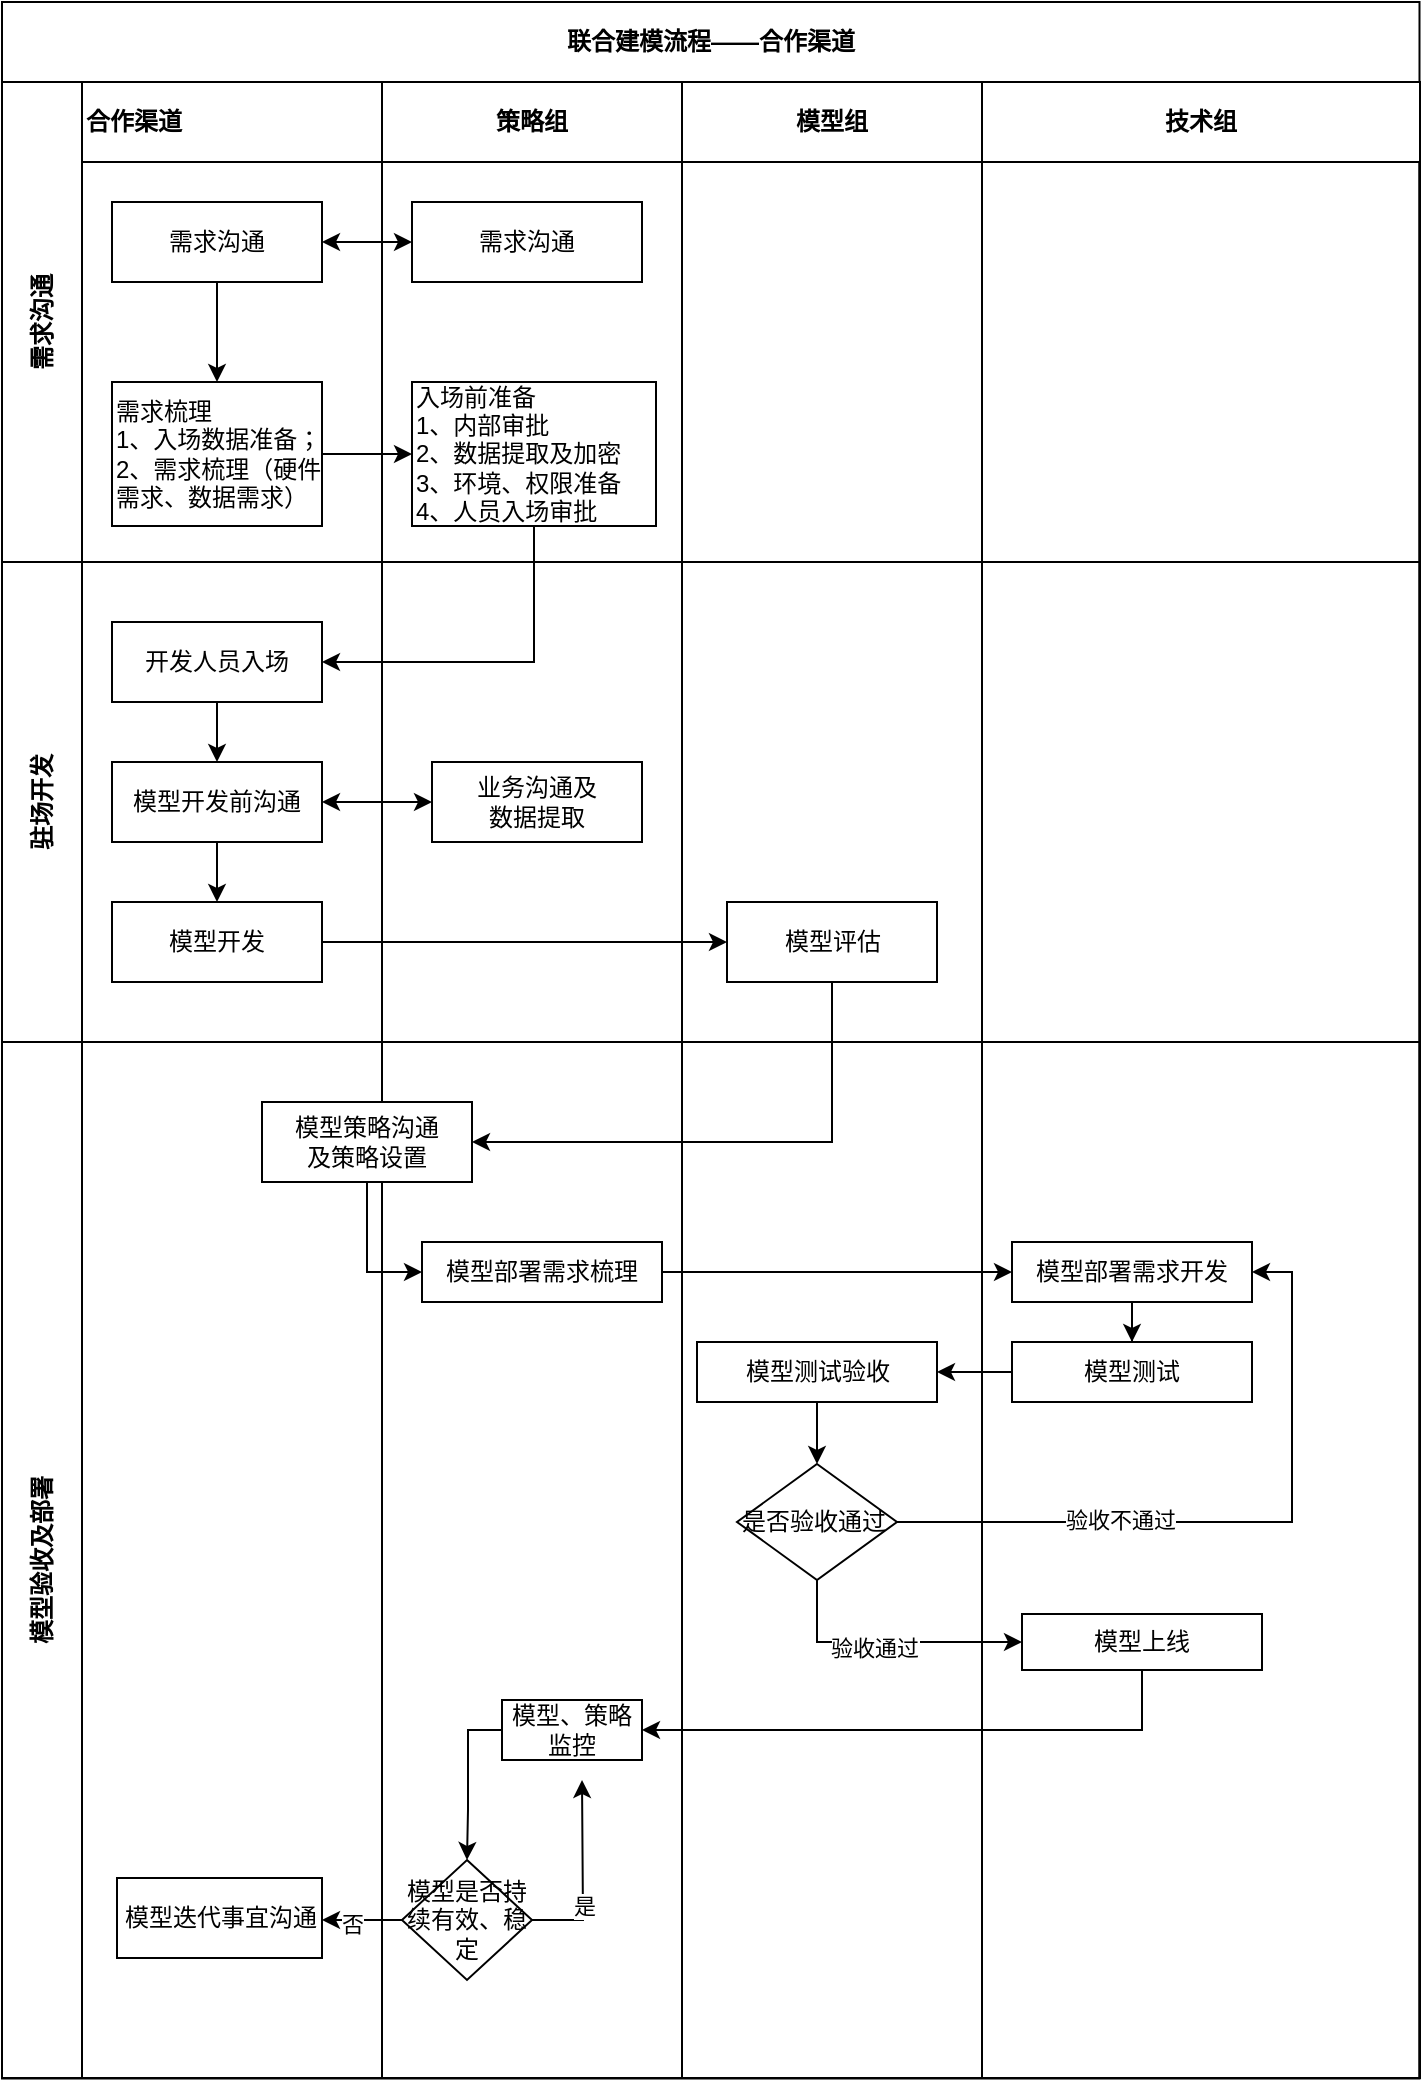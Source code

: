 <mxfile version="14.1.8" type="github" pages="3">
  <diagram id="9hgJzYPC9zcKJ9RrrAMs" name="资产方">
    <mxGraphModel dx="1234" dy="627" grid="0" gridSize="10" guides="1" tooltips="1" connect="1" arrows="1" fold="1" page="1" pageScale="1" pageWidth="827" pageHeight="1169" math="0" shadow="0">
      <root>
        <mxCell id="0" />
        <mxCell id="1" parent="0" />
        <mxCell id="ArWcl9WuuMD1pLtWOAH9-17" value="联合建模流程——合作渠道" style="shape=table;childLayout=tableLayout;rowLines=0;columnLines=0;startSize=40;html=1;whiteSpace=wrap;collapsible=0;recursiveResize=0;expand=0;pointerEvents=0;fontStyle=1;align=center;" parent="1" vertex="1">
          <mxGeometry x="60" y="20" width="708.75" height="1038.25" as="geometry" />
        </mxCell>
        <mxCell id="ArWcl9WuuMD1pLtWOAH9-18" value="需求沟通" style="swimlane;horizontal=0;points=[[0,0.5],[1,0.5]];portConstraint=eastwest;startSize=40;html=1;whiteSpace=wrap;collapsible=0;recursiveResize=0;expand=0;pointerEvents=0;fontStyle=1" parent="ArWcl9WuuMD1pLtWOAH9-17" vertex="1">
          <mxGeometry y="40" width="708.75" height="240" as="geometry" />
        </mxCell>
        <mxCell id="ArWcl9WuuMD1pLtWOAH9-19" value="合作渠道" style="swimlane;connectable=0;startSize=40;html=1;whiteSpace=wrap;collapsible=0;recursiveResize=0;expand=0;pointerEvents=0;align=left;" parent="ArWcl9WuuMD1pLtWOAH9-18" vertex="1">
          <mxGeometry x="40" width="150" height="240" as="geometry" />
        </mxCell>
        <mxCell id="ArWcl9WuuMD1pLtWOAH9-33" value="需求沟通" style="rounded=0;whiteSpace=wrap;html=1;" parent="ArWcl9WuuMD1pLtWOAH9-19" vertex="1">
          <mxGeometry x="15" y="60" width="105" height="40" as="geometry" />
        </mxCell>
        <mxCell id="ArWcl9WuuMD1pLtWOAH9-39" value="需求梳理&lt;br&gt;1、入场数据准备；&lt;br&gt;2、需求梳理（硬件需求、数据需求）" style="rounded=0;whiteSpace=wrap;html=1;align=left;" parent="ArWcl9WuuMD1pLtWOAH9-19" vertex="1">
          <mxGeometry x="15" y="150" width="105" height="72" as="geometry" />
        </mxCell>
        <mxCell id="ArWcl9WuuMD1pLtWOAH9-40" value="" style="edgeStyle=orthogonalEdgeStyle;rounded=0;orthogonalLoop=1;jettySize=auto;html=1;" parent="ArWcl9WuuMD1pLtWOAH9-19" source="ArWcl9WuuMD1pLtWOAH9-33" target="ArWcl9WuuMD1pLtWOAH9-39" edge="1">
          <mxGeometry relative="1" as="geometry" />
        </mxCell>
        <mxCell id="ArWcl9WuuMD1pLtWOAH9-20" value="策略组" style="swimlane;connectable=0;startSize=40;html=1;whiteSpace=wrap;collapsible=0;recursiveResize=0;expand=0;pointerEvents=0;" parent="ArWcl9WuuMD1pLtWOAH9-18" vertex="1">
          <mxGeometry x="190" width="150" height="240" as="geometry" />
        </mxCell>
        <mxCell id="ArWcl9WuuMD1pLtWOAH9-34" value="需求沟通" style="whiteSpace=wrap;html=1;rounded=0;" parent="ArWcl9WuuMD1pLtWOAH9-20" vertex="1">
          <mxGeometry x="15" y="60" width="115" height="40" as="geometry" />
        </mxCell>
        <mxCell id="ArWcl9WuuMD1pLtWOAH9-38" value="" style="endArrow=classic;startArrow=classic;html=1;exitX=1;exitY=0.5;exitDx=0;exitDy=0;" parent="ArWcl9WuuMD1pLtWOAH9-20" source="ArWcl9WuuMD1pLtWOAH9-33" edge="1">
          <mxGeometry width="50" height="50" relative="1" as="geometry">
            <mxPoint x="-35" y="130" as="sourcePoint" />
            <mxPoint x="15" y="80" as="targetPoint" />
          </mxGeometry>
        </mxCell>
        <mxCell id="ArWcl9WuuMD1pLtWOAH9-41" value="&lt;span style=&quot;&quot;&gt;入场前准备&lt;/span&gt;&lt;br style=&quot;&quot;&gt;&lt;span style=&quot;&quot;&gt;1、内部审批&lt;/span&gt;&lt;br style=&quot;&quot;&gt;&lt;span style=&quot;&quot;&gt;2、数据提取及加密&lt;/span&gt;&lt;br style=&quot;&quot;&gt;&lt;span style=&quot;&quot;&gt;3、环境、权限准备&lt;/span&gt;&lt;br style=&quot;&quot;&gt;&lt;span style=&quot;&quot;&gt;4、人员入场审批&lt;/span&gt;" style="whiteSpace=wrap;html=1;rounded=0;align=left;" parent="ArWcl9WuuMD1pLtWOAH9-20" vertex="1">
          <mxGeometry x="15" y="150" width="122" height="72" as="geometry" />
        </mxCell>
        <mxCell id="ArWcl9WuuMD1pLtWOAH9-21" value="模型组" style="swimlane;connectable=0;startSize=40;html=1;whiteSpace=wrap;collapsible=0;recursiveResize=0;expand=0;pointerEvents=0;" parent="ArWcl9WuuMD1pLtWOAH9-18" vertex="1">
          <mxGeometry x="340" width="150" height="240" as="geometry" />
        </mxCell>
        <mxCell id="ArWcl9WuuMD1pLtWOAH9-30" value="技术组" style="swimlane;connectable=0;startSize=40;html=1;whiteSpace=wrap;collapsible=0;recursiveResize=0;expand=0;pointerEvents=0;" parent="ArWcl9WuuMD1pLtWOAH9-18" vertex="1">
          <mxGeometry x="490" width="219" height="240" as="geometry" />
        </mxCell>
        <mxCell id="8gD1_Wheg0cguftqdnpY-1" style="edgeStyle=orthogonalEdgeStyle;rounded=0;orthogonalLoop=1;jettySize=auto;html=1;exitX=1;exitY=0.5;exitDx=0;exitDy=0;entryX=0;entryY=0.5;entryDx=0;entryDy=0;" edge="1" parent="ArWcl9WuuMD1pLtWOAH9-18" source="ArWcl9WuuMD1pLtWOAH9-39" target="ArWcl9WuuMD1pLtWOAH9-41">
          <mxGeometry relative="1" as="geometry" />
        </mxCell>
        <mxCell id="ArWcl9WuuMD1pLtWOAH9-22" value="驻场开发" style="swimlane;horizontal=0;points=[[0,0.5],[1,0.5]];portConstraint=eastwest;startSize=40;html=1;whiteSpace=wrap;collapsible=0;recursiveResize=0;expand=0;pointerEvents=0;" parent="ArWcl9WuuMD1pLtWOAH9-17" vertex="1">
          <mxGeometry y="280" width="708.75" height="240" as="geometry" />
        </mxCell>
        <mxCell id="ArWcl9WuuMD1pLtWOAH9-23" value="" style="swimlane;connectable=0;startSize=0;html=1;whiteSpace=wrap;collapsible=0;recursiveResize=0;expand=0;pointerEvents=0;" parent="ArWcl9WuuMD1pLtWOAH9-22" vertex="1">
          <mxGeometry x="40" width="150" height="240" as="geometry" />
        </mxCell>
        <mxCell id="ArWcl9WuuMD1pLtWOAH9-44" value="开发人员入场" style="rounded=0;whiteSpace=wrap;html=1;" parent="ArWcl9WuuMD1pLtWOAH9-23" vertex="1">
          <mxGeometry x="15" y="30" width="105" height="40" as="geometry" />
        </mxCell>
        <mxCell id="ArWcl9WuuMD1pLtWOAH9-46" value="模型开发前沟通" style="rounded=0;whiteSpace=wrap;html=1;" parent="ArWcl9WuuMD1pLtWOAH9-23" vertex="1">
          <mxGeometry x="15" y="100" width="105" height="40" as="geometry" />
        </mxCell>
        <mxCell id="ArWcl9WuuMD1pLtWOAH9-47" value="" style="edgeStyle=orthogonalEdgeStyle;rounded=0;orthogonalLoop=1;jettySize=auto;html=1;" parent="ArWcl9WuuMD1pLtWOAH9-23" source="ArWcl9WuuMD1pLtWOAH9-44" target="ArWcl9WuuMD1pLtWOAH9-46" edge="1">
          <mxGeometry relative="1" as="geometry" />
        </mxCell>
        <mxCell id="ArWcl9WuuMD1pLtWOAH9-51" value="模型开发" style="rounded=0;whiteSpace=wrap;html=1;" parent="ArWcl9WuuMD1pLtWOAH9-23" vertex="1">
          <mxGeometry x="15" y="170" width="105" height="40" as="geometry" />
        </mxCell>
        <mxCell id="ArWcl9WuuMD1pLtWOAH9-52" value="" style="edgeStyle=orthogonalEdgeStyle;rounded=0;orthogonalLoop=1;jettySize=auto;html=1;" parent="ArWcl9WuuMD1pLtWOAH9-23" source="ArWcl9WuuMD1pLtWOAH9-46" target="ArWcl9WuuMD1pLtWOAH9-51" edge="1">
          <mxGeometry relative="1" as="geometry" />
        </mxCell>
        <mxCell id="vp-XhyvQF6kYAxbwb8Vp-2" value="" style="endArrow=classic;startArrow=classic;html=1;entryX=0;entryY=0.5;entryDx=0;entryDy=0;" edge="1" parent="ArWcl9WuuMD1pLtWOAH9-23" target="ArWcl9WuuMD1pLtWOAH9-48">
          <mxGeometry width="50" height="50" relative="1" as="geometry">
            <mxPoint x="120" y="120" as="sourcePoint" />
            <mxPoint x="170" y="74" as="targetPoint" />
          </mxGeometry>
        </mxCell>
        <mxCell id="ArWcl9WuuMD1pLtWOAH9-24" value="" style="swimlane;connectable=0;startSize=0;html=1;whiteSpace=wrap;collapsible=0;recursiveResize=0;expand=0;pointerEvents=0;" parent="ArWcl9WuuMD1pLtWOAH9-22" vertex="1">
          <mxGeometry x="190" width="150" height="240" as="geometry" />
        </mxCell>
        <mxCell id="ArWcl9WuuMD1pLtWOAH9-48" value="业务沟通及&lt;br&gt;数据提取" style="rounded=0;whiteSpace=wrap;html=1;" parent="ArWcl9WuuMD1pLtWOAH9-24" vertex="1">
          <mxGeometry x="25" y="100" width="105" height="40" as="geometry" />
        </mxCell>
        <mxCell id="ArWcl9WuuMD1pLtWOAH9-25" value="" style="swimlane;connectable=0;startSize=0;html=1;whiteSpace=wrap;collapsible=0;recursiveResize=0;expand=0;pointerEvents=0;" parent="ArWcl9WuuMD1pLtWOAH9-22" vertex="1">
          <mxGeometry x="340" width="150" height="240" as="geometry" />
        </mxCell>
        <mxCell id="ArWcl9WuuMD1pLtWOAH9-53" value="模型评估" style="rounded=0;whiteSpace=wrap;html=1;" parent="ArWcl9WuuMD1pLtWOAH9-25" vertex="1">
          <mxGeometry x="22.5" y="170" width="105" height="40" as="geometry" />
        </mxCell>
        <mxCell id="ArWcl9WuuMD1pLtWOAH9-31" style="swimlane;connectable=0;startSize=0;html=1;whiteSpace=wrap;collapsible=0;recursiveResize=0;expand=0;pointerEvents=0;" parent="ArWcl9WuuMD1pLtWOAH9-22" vertex="1">
          <mxGeometry x="490" width="219" height="240" as="geometry" />
        </mxCell>
        <mxCell id="ArWcl9WuuMD1pLtWOAH9-54" value="" style="edgeStyle=orthogonalEdgeStyle;rounded=0;orthogonalLoop=1;jettySize=auto;html=1;" parent="ArWcl9WuuMD1pLtWOAH9-22" source="ArWcl9WuuMD1pLtWOAH9-51" target="ArWcl9WuuMD1pLtWOAH9-53" edge="1">
          <mxGeometry relative="1" as="geometry" />
        </mxCell>
        <mxCell id="ArWcl9WuuMD1pLtWOAH9-26" value="模型验收及部署" style="swimlane;horizontal=0;points=[[0,0.5],[1,0.5]];portConstraint=eastwest;startSize=40;html=1;whiteSpace=wrap;collapsible=0;recursiveResize=0;expand=0;pointerEvents=0;" parent="ArWcl9WuuMD1pLtWOAH9-17" vertex="1">
          <mxGeometry y="520" width="708.75" height="518" as="geometry" />
        </mxCell>
        <mxCell id="ArWcl9WuuMD1pLtWOAH9-27" value="" style="swimlane;connectable=0;startSize=0;html=1;whiteSpace=wrap;collapsible=0;recursiveResize=0;expand=0;pointerEvents=0;" parent="ArWcl9WuuMD1pLtWOAH9-26" vertex="1">
          <mxGeometry x="40" width="150" height="518" as="geometry" />
        </mxCell>
        <mxCell id="ArWcl9WuuMD1pLtWOAH9-75" value="模型迭代事宜沟通" style="whiteSpace=wrap;html=1;" parent="ArWcl9WuuMD1pLtWOAH9-27" vertex="1">
          <mxGeometry x="17.5" y="418" width="102.5" height="40" as="geometry" />
        </mxCell>
        <mxCell id="ArWcl9WuuMD1pLtWOAH9-28" value="" style="swimlane;connectable=0;startSize=0;html=1;whiteSpace=wrap;collapsible=0;recursiveResize=0;expand=0;pointerEvents=0;" parent="ArWcl9WuuMD1pLtWOAH9-26" vertex="1">
          <mxGeometry x="190" width="150" height="518" as="geometry" />
        </mxCell>
        <mxCell id="ArWcl9WuuMD1pLtWOAH9-60" style="edgeStyle=orthogonalEdgeStyle;rounded=0;orthogonalLoop=1;jettySize=auto;html=1;entryX=0;entryY=0.5;entryDx=0;entryDy=0;" parent="ArWcl9WuuMD1pLtWOAH9-28" source="ArWcl9WuuMD1pLtWOAH9-55" target="ArWcl9WuuMD1pLtWOAH9-58" edge="1">
          <mxGeometry relative="1" as="geometry" />
        </mxCell>
        <mxCell id="ArWcl9WuuMD1pLtWOAH9-55" value="模型策略沟通&lt;br&gt;及策略设置" style="rounded=0;whiteSpace=wrap;html=1;" parent="ArWcl9WuuMD1pLtWOAH9-28" vertex="1">
          <mxGeometry x="-60" y="30" width="105" height="40" as="geometry" />
        </mxCell>
        <mxCell id="ArWcl9WuuMD1pLtWOAH9-58" value="模型部署需求梳理" style="whiteSpace=wrap;html=1;rounded=0;" parent="ArWcl9WuuMD1pLtWOAH9-28" vertex="1">
          <mxGeometry x="20" y="100" width="120" height="30" as="geometry" />
        </mxCell>
        <mxCell id="ArWcl9WuuMD1pLtWOAH9-73" style="edgeStyle=orthogonalEdgeStyle;rounded=0;orthogonalLoop=1;jettySize=auto;html=1;entryX=0.5;entryY=0;entryDx=0;entryDy=0;exitX=0;exitY=0.5;exitDx=0;exitDy=0;" parent="ArWcl9WuuMD1pLtWOAH9-28" source="ArWcl9WuuMD1pLtWOAH9-69" target="ArWcl9WuuMD1pLtWOAH9-72" edge="1">
          <mxGeometry relative="1" as="geometry">
            <Array as="points">
              <mxPoint x="43" y="344" />
              <mxPoint x="43" y="384" />
            </Array>
          </mxGeometry>
        </mxCell>
        <mxCell id="ArWcl9WuuMD1pLtWOAH9-69" value="模型、策略监控" style="whiteSpace=wrap;html=1;rounded=0;" parent="ArWcl9WuuMD1pLtWOAH9-28" vertex="1">
          <mxGeometry x="60" y="329" width="70" height="30" as="geometry" />
        </mxCell>
        <mxCell id="ArWcl9WuuMD1pLtWOAH9-72" value="模型是否持续有效、稳定" style="rhombus;whiteSpace=wrap;html=1;" parent="ArWcl9WuuMD1pLtWOAH9-28" vertex="1">
          <mxGeometry x="10" y="409" width="65" height="60" as="geometry" />
        </mxCell>
        <mxCell id="ArWcl9WuuMD1pLtWOAH9-29" value="" style="swimlane;connectable=0;startSize=0;html=1;whiteSpace=wrap;collapsible=0;recursiveResize=0;expand=0;pointerEvents=0;" parent="ArWcl9WuuMD1pLtWOAH9-26" vertex="1">
          <mxGeometry x="340" width="150" height="518" as="geometry" />
        </mxCell>
        <mxCell id="iTxdWwxeY5So2gBj8Yz0-2" style="edgeStyle=orthogonalEdgeStyle;rounded=0;orthogonalLoop=1;jettySize=auto;html=1;exitX=0.5;exitY=1;exitDx=0;exitDy=0;" edge="1" parent="ArWcl9WuuMD1pLtWOAH9-29" source="ArWcl9WuuMD1pLtWOAH9-65" target="VrXUd9B--ijc8_T5kiMZ-1">
          <mxGeometry relative="1" as="geometry" />
        </mxCell>
        <mxCell id="ArWcl9WuuMD1pLtWOAH9-65" value="模型测试验收" style="whiteSpace=wrap;html=1;rounded=0;" parent="ArWcl9WuuMD1pLtWOAH9-29" vertex="1">
          <mxGeometry x="7.5" y="150" width="120" height="30" as="geometry" />
        </mxCell>
        <mxCell id="VrXUd9B--ijc8_T5kiMZ-1" value="是否验收通过" style="rhombus;whiteSpace=wrap;html=1;align=left;" vertex="1" parent="ArWcl9WuuMD1pLtWOAH9-29">
          <mxGeometry x="27.5" y="211" width="80" height="58" as="geometry" />
        </mxCell>
        <mxCell id="ArWcl9WuuMD1pLtWOAH9-32" style="swimlane;connectable=0;startSize=0;html=1;whiteSpace=wrap;collapsible=0;recursiveResize=0;expand=0;pointerEvents=0;" parent="ArWcl9WuuMD1pLtWOAH9-26" vertex="1">
          <mxGeometry x="490" width="219" height="518" as="geometry" />
        </mxCell>
        <mxCell id="ArWcl9WuuMD1pLtWOAH9-61" value="模型部署需求开发" style="whiteSpace=wrap;html=1;rounded=0;" parent="ArWcl9WuuMD1pLtWOAH9-32" vertex="1">
          <mxGeometry x="15" y="100" width="120" height="30" as="geometry" />
        </mxCell>
        <mxCell id="ArWcl9WuuMD1pLtWOAH9-63" value="模型测试" style="whiteSpace=wrap;html=1;rounded=0;" parent="ArWcl9WuuMD1pLtWOAH9-32" vertex="1">
          <mxGeometry x="15" y="150" width="120" height="30" as="geometry" />
        </mxCell>
        <mxCell id="ArWcl9WuuMD1pLtWOAH9-64" value="" style="edgeStyle=orthogonalEdgeStyle;rounded=0;orthogonalLoop=1;jettySize=auto;html=1;" parent="ArWcl9WuuMD1pLtWOAH9-32" source="ArWcl9WuuMD1pLtWOAH9-61" target="ArWcl9WuuMD1pLtWOAH9-63" edge="1">
          <mxGeometry relative="1" as="geometry" />
        </mxCell>
        <mxCell id="ArWcl9WuuMD1pLtWOAH9-67" value="模型上线" style="whiteSpace=wrap;html=1;rounded=0;" parent="ArWcl9WuuMD1pLtWOAH9-32" vertex="1">
          <mxGeometry x="20" y="286" width="120" height="28" as="geometry" />
        </mxCell>
        <mxCell id="ArWcl9WuuMD1pLtWOAH9-62" value="" style="edgeStyle=orthogonalEdgeStyle;rounded=0;orthogonalLoop=1;jettySize=auto;html=1;" parent="ArWcl9WuuMD1pLtWOAH9-26" source="ArWcl9WuuMD1pLtWOAH9-58" target="ArWcl9WuuMD1pLtWOAH9-61" edge="1">
          <mxGeometry relative="1" as="geometry" />
        </mxCell>
        <mxCell id="ArWcl9WuuMD1pLtWOAH9-66" value="" style="edgeStyle=orthogonalEdgeStyle;rounded=0;orthogonalLoop=1;jettySize=auto;html=1;" parent="ArWcl9WuuMD1pLtWOAH9-26" source="ArWcl9WuuMD1pLtWOAH9-63" target="ArWcl9WuuMD1pLtWOAH9-65" edge="1">
          <mxGeometry relative="1" as="geometry" />
        </mxCell>
        <mxCell id="ArWcl9WuuMD1pLtWOAH9-76" value="" style="edgeStyle=orthogonalEdgeStyle;rounded=0;orthogonalLoop=1;jettySize=auto;html=1;" parent="ArWcl9WuuMD1pLtWOAH9-26" source="ArWcl9WuuMD1pLtWOAH9-72" edge="1">
          <mxGeometry relative="1" as="geometry">
            <mxPoint x="160" y="439" as="targetPoint" />
          </mxGeometry>
        </mxCell>
        <mxCell id="ArWcl9WuuMD1pLtWOAH9-77" value="否" style="edgeLabel;html=1;align=center;verticalAlign=middle;resizable=0;points=[];" parent="ArWcl9WuuMD1pLtWOAH9-76" vertex="1" connectable="0">
          <mxGeometry x="0.25" y="1" relative="1" as="geometry">
            <mxPoint as="offset" />
          </mxGeometry>
        </mxCell>
        <mxCell id="iTxdWwxeY5So2gBj8Yz0-4" style="edgeStyle=orthogonalEdgeStyle;rounded=0;orthogonalLoop=1;jettySize=auto;html=1;entryX=0;entryY=0.5;entryDx=0;entryDy=0;exitX=0.5;exitY=1;exitDx=0;exitDy=0;" edge="1" parent="ArWcl9WuuMD1pLtWOAH9-26" source="VrXUd9B--ijc8_T5kiMZ-1" target="ArWcl9WuuMD1pLtWOAH9-67">
          <mxGeometry relative="1" as="geometry" />
        </mxCell>
        <mxCell id="iTxdWwxeY5So2gBj8Yz0-7" value="验收通过" style="edgeLabel;html=1;align=center;verticalAlign=middle;resizable=0;points=[];" vertex="1" connectable="0" parent="iTxdWwxeY5So2gBj8Yz0-4">
          <mxGeometry x="-0.106" y="-3" relative="1" as="geometry">
            <mxPoint as="offset" />
          </mxGeometry>
        </mxCell>
        <mxCell id="iTxdWwxeY5So2gBj8Yz0-5" style="edgeStyle=orthogonalEdgeStyle;rounded=0;orthogonalLoop=1;jettySize=auto;html=1;exitX=1;exitY=0.5;exitDx=0;exitDy=0;entryX=1;entryY=0.5;entryDx=0;entryDy=0;" edge="1" parent="ArWcl9WuuMD1pLtWOAH9-26" source="VrXUd9B--ijc8_T5kiMZ-1" target="ArWcl9WuuMD1pLtWOAH9-61">
          <mxGeometry relative="1" as="geometry" />
        </mxCell>
        <mxCell id="iTxdWwxeY5So2gBj8Yz0-6" value="验收不通过" style="edgeLabel;html=1;align=center;verticalAlign=middle;resizable=0;points=[];" vertex="1" connectable="0" parent="iTxdWwxeY5So2gBj8Yz0-5">
          <mxGeometry x="-0.349" y="1" relative="1" as="geometry">
            <mxPoint as="offset" />
          </mxGeometry>
        </mxCell>
        <mxCell id="x49Wy7c9G-RYfZ9rzkiz-2" style="edgeStyle=orthogonalEdgeStyle;rounded=0;orthogonalLoop=1;jettySize=auto;html=1;entryX=1;entryY=0.5;entryDx=0;entryDy=0;exitX=0.5;exitY=1;exitDx=0;exitDy=0;" edge="1" parent="ArWcl9WuuMD1pLtWOAH9-26" source="ArWcl9WuuMD1pLtWOAH9-67" target="ArWcl9WuuMD1pLtWOAH9-69">
          <mxGeometry relative="1" as="geometry" />
        </mxCell>
        <mxCell id="dLwiTaNwSzfjlPnE9AMy-1" style="edgeStyle=orthogonalEdgeStyle;rounded=0;orthogonalLoop=1;jettySize=auto;html=1;exitX=0.5;exitY=1;exitDx=0;exitDy=0;entryX=1;entryY=0.5;entryDx=0;entryDy=0;" edge="1" parent="ArWcl9WuuMD1pLtWOAH9-17" source="ArWcl9WuuMD1pLtWOAH9-53" target="ArWcl9WuuMD1pLtWOAH9-55">
          <mxGeometry relative="1" as="geometry" />
        </mxCell>
        <mxCell id="vp-XhyvQF6kYAxbwb8Vp-1" style="edgeStyle=orthogonalEdgeStyle;rounded=0;orthogonalLoop=1;jettySize=auto;html=1;exitX=0.5;exitY=1;exitDx=0;exitDy=0;entryX=1;entryY=0.5;entryDx=0;entryDy=0;" edge="1" parent="ArWcl9WuuMD1pLtWOAH9-17" source="ArWcl9WuuMD1pLtWOAH9-41" target="ArWcl9WuuMD1pLtWOAH9-44">
          <mxGeometry relative="1" as="geometry" />
        </mxCell>
        <mxCell id="ArWcl9WuuMD1pLtWOAH9-74" style="edgeStyle=orthogonalEdgeStyle;rounded=0;orthogonalLoop=1;jettySize=auto;html=1;" parent="1" source="ArWcl9WuuMD1pLtWOAH9-72" edge="1">
          <mxGeometry relative="1" as="geometry">
            <mxPoint x="350" y="909" as="targetPoint" />
          </mxGeometry>
        </mxCell>
        <mxCell id="ArWcl9WuuMD1pLtWOAH9-78" value="是" style="edgeLabel;html=1;align=center;verticalAlign=middle;resizable=0;points=[];" parent="ArWcl9WuuMD1pLtWOAH9-74" vertex="1" connectable="0">
          <mxGeometry x="-0.312" relative="1" as="geometry">
            <mxPoint as="offset" />
          </mxGeometry>
        </mxCell>
      </root>
    </mxGraphModel>
  </diagram>
  <diagram name="三方" id="86PxQM58uB2Q3ptGZd8X">
    <mxGraphModel dx="2057" dy="1045" grid="0" gridSize="10" guides="1" tooltips="1" connect="1" arrows="1" fold="1" page="1" pageScale="1" pageWidth="827" pageHeight="1169" math="0" shadow="0">
      <root>
        <mxCell id="wBUEtHGvzGpiYf_AuA1c-0" />
        <mxCell id="wBUEtHGvzGpiYf_AuA1c-1" parent="wBUEtHGvzGpiYf_AuA1c-0" />
        <mxCell id="wBUEtHGvzGpiYf_AuA1c-2" value="联合建模流程——三方数据" style="shape=table;childLayout=tableLayout;rowLines=0;columnLines=0;startSize=40;html=1;whiteSpace=wrap;collapsible=0;recursiveResize=0;expand=0;pointerEvents=0;fontStyle=1;align=center;" vertex="1" parent="wBUEtHGvzGpiYf_AuA1c-1">
          <mxGeometry x="34" y="17" width="759.583" height="1080.429" as="geometry" />
        </mxCell>
        <mxCell id="wBUEtHGvzGpiYf_AuA1c-3" value="需求沟通" style="swimlane;horizontal=0;points=[[0,0.5],[1,0.5]];portConstraint=eastwest;startSize=40;html=1;whiteSpace=wrap;collapsible=0;recursiveResize=0;expand=0;pointerEvents=0;fontStyle=1" vertex="1" parent="wBUEtHGvzGpiYf_AuA1c-2">
          <mxGeometry y="40" width="759.583" height="234" as="geometry" />
        </mxCell>
        <mxCell id="wBUEtHGvzGpiYf_AuA1c-4" value="三方数据" style="swimlane;connectable=0;startSize=40;html=1;whiteSpace=wrap;collapsible=0;recursiveResize=0;expand=0;pointerEvents=0;" vertex="1" parent="wBUEtHGvzGpiYf_AuA1c-3">
          <mxGeometry x="40" width="196" height="234" as="geometry" />
        </mxCell>
        <mxCell id="wBUEtHGvzGpiYf_AuA1c-5" value="需求沟通" style="rounded=0;whiteSpace=wrap;html=1;" vertex="1" parent="wBUEtHGvzGpiYf_AuA1c-4">
          <mxGeometry x="15" y="60" width="129" height="40" as="geometry" />
        </mxCell>
        <mxCell id="wBUEtHGvzGpiYf_AuA1c-6" value="需求梳理&lt;br&gt;1、数据需求（数据量、数据字段、数据区间）&lt;br&gt;2、硬件要求（环境、系统配置）" style="rounded=0;whiteSpace=wrap;html=1;align=left;" vertex="1" parent="wBUEtHGvzGpiYf_AuA1c-4">
          <mxGeometry x="7.5" y="136" width="143.5" height="78" as="geometry" />
        </mxCell>
        <mxCell id="wBUEtHGvzGpiYf_AuA1c-7" value="" style="edgeStyle=orthogonalEdgeStyle;rounded=0;orthogonalLoop=1;jettySize=auto;html=1;" edge="1" parent="wBUEtHGvzGpiYf_AuA1c-4" source="wBUEtHGvzGpiYf_AuA1c-5" target="wBUEtHGvzGpiYf_AuA1c-6">
          <mxGeometry relative="1" as="geometry" />
        </mxCell>
        <mxCell id="wBUEtHGvzGpiYf_AuA1c-8" value="策略组" style="swimlane;connectable=0;startSize=40;html=1;whiteSpace=wrap;collapsible=0;recursiveResize=0;expand=0;pointerEvents=0;" vertex="1" parent="wBUEtHGvzGpiYf_AuA1c-3">
          <mxGeometry x="236" width="160" height="234" as="geometry" />
        </mxCell>
        <mxCell id="wBUEtHGvzGpiYf_AuA1c-9" value="需求沟通" style="whiteSpace=wrap;html=1;rounded=0;" vertex="1" parent="wBUEtHGvzGpiYf_AuA1c-8">
          <mxGeometry x="15" y="60" width="115" height="40" as="geometry" />
        </mxCell>
        <mxCell id="wBUEtHGvzGpiYf_AuA1c-10" value="" style="endArrow=classic;startArrow=classic;html=1;exitX=1;exitY=0.5;exitDx=0;exitDy=0;" edge="1" parent="wBUEtHGvzGpiYf_AuA1c-8" source="wBUEtHGvzGpiYf_AuA1c-5">
          <mxGeometry width="50" height="50" relative="1" as="geometry">
            <mxPoint x="-35" y="130" as="sourcePoint" />
            <mxPoint x="15" y="80" as="targetPoint" />
          </mxGeometry>
        </mxCell>
        <mxCell id="wBUEtHGvzGpiYf_AuA1c-11" value="入场前准备&lt;br&gt;1、内部审批&lt;br&gt;2、数据提取及加密&lt;br&gt;3、环境、权限准备&lt;br&gt;4、人员入场审批" style="whiteSpace=wrap;html=1;rounded=0;align=left;" vertex="1" parent="wBUEtHGvzGpiYf_AuA1c-8">
          <mxGeometry x="15" y="140" width="115" height="70" as="geometry" />
        </mxCell>
        <mxCell id="wBUEtHGvzGpiYf_AuA1c-13" value="模型组" style="swimlane;connectable=0;startSize=40;html=1;whiteSpace=wrap;collapsible=0;recursiveResize=0;expand=0;pointerEvents=0;" vertex="1" parent="wBUEtHGvzGpiYf_AuA1c-3">
          <mxGeometry x="396" width="177" height="234" as="geometry" />
        </mxCell>
        <mxCell id="wBUEtHGvzGpiYf_AuA1c-14" value="技术组" style="swimlane;connectable=0;startSize=40;html=1;whiteSpace=wrap;collapsible=0;recursiveResize=0;expand=0;pointerEvents=0;" vertex="1" parent="wBUEtHGvzGpiYf_AuA1c-3">
          <mxGeometry x="573" width="187" height="234" as="geometry" />
        </mxCell>
        <mxCell id="GBaSO3VjDCnRQ0Q_XL8A-0" style="edgeStyle=orthogonalEdgeStyle;rounded=0;orthogonalLoop=1;jettySize=auto;html=1;exitX=1;exitY=0.5;exitDx=0;exitDy=0;entryX=0;entryY=0.5;entryDx=0;entryDy=0;" edge="1" parent="wBUEtHGvzGpiYf_AuA1c-3" source="wBUEtHGvzGpiYf_AuA1c-6" target="wBUEtHGvzGpiYf_AuA1c-11">
          <mxGeometry relative="1" as="geometry" />
        </mxCell>
        <mxCell id="wBUEtHGvzGpiYf_AuA1c-15" value="驻场开发" style="swimlane;horizontal=0;points=[[0,0.5],[1,0.5]];portConstraint=eastwest;startSize=40;html=1;whiteSpace=wrap;collapsible=0;recursiveResize=0;expand=0;pointerEvents=0;" vertex="1" parent="wBUEtHGvzGpiYf_AuA1c-2">
          <mxGeometry y="274" width="759.583" height="210" as="geometry" />
        </mxCell>
        <mxCell id="wBUEtHGvzGpiYf_AuA1c-16" value="" style="swimlane;connectable=0;startSize=0;html=1;whiteSpace=wrap;collapsible=0;recursiveResize=0;expand=0;pointerEvents=0;" vertex="1" parent="wBUEtHGvzGpiYf_AuA1c-15">
          <mxGeometry x="40" width="196" height="210" as="geometry" />
        </mxCell>
        <mxCell id="wBUEtHGvzGpiYf_AuA1c-17" value="开发人员入场" style="rounded=0;whiteSpace=wrap;html=1;" vertex="1" parent="wBUEtHGvzGpiYf_AuA1c-16">
          <mxGeometry x="15" y="17" width="105" height="40" as="geometry" />
        </mxCell>
        <mxCell id="wBUEtHGvzGpiYf_AuA1c-18" value="模型开发前沟通" style="rounded=0;whiteSpace=wrap;html=1;" vertex="1" parent="wBUEtHGvzGpiYf_AuA1c-16">
          <mxGeometry x="15" y="87" width="105" height="40" as="geometry" />
        </mxCell>
        <mxCell id="wBUEtHGvzGpiYf_AuA1c-19" value="" style="edgeStyle=orthogonalEdgeStyle;rounded=0;orthogonalLoop=1;jettySize=auto;html=1;" edge="1" parent="wBUEtHGvzGpiYf_AuA1c-16" source="wBUEtHGvzGpiYf_AuA1c-17" target="wBUEtHGvzGpiYf_AuA1c-18">
          <mxGeometry relative="1" as="geometry" />
        </mxCell>
        <mxCell id="wBUEtHGvzGpiYf_AuA1c-20" value="模型开发&lt;br&gt;提交验收" style="rounded=0;whiteSpace=wrap;html=1;" vertex="1" parent="wBUEtHGvzGpiYf_AuA1c-16">
          <mxGeometry x="15" y="152" width="105" height="40" as="geometry" />
        </mxCell>
        <mxCell id="wBUEtHGvzGpiYf_AuA1c-21" value="" style="edgeStyle=orthogonalEdgeStyle;rounded=0;orthogonalLoop=1;jettySize=auto;html=1;" edge="1" parent="wBUEtHGvzGpiYf_AuA1c-16" source="wBUEtHGvzGpiYf_AuA1c-18" target="wBUEtHGvzGpiYf_AuA1c-20">
          <mxGeometry relative="1" as="geometry" />
        </mxCell>
        <mxCell id="wBUEtHGvzGpiYf_AuA1c-59" value="" style="endArrow=classic;startArrow=classic;html=1;entryX=0;entryY=0.5;entryDx=0;entryDy=0;" edge="1" parent="wBUEtHGvzGpiYf_AuA1c-16" target="wBUEtHGvzGpiYf_AuA1c-23">
          <mxGeometry width="50" height="50" relative="1" as="geometry">
            <mxPoint x="120" y="107" as="sourcePoint" />
            <mxPoint x="170" y="57" as="targetPoint" />
          </mxGeometry>
        </mxCell>
        <mxCell id="wBUEtHGvzGpiYf_AuA1c-22" value="" style="swimlane;connectable=0;startSize=0;html=1;whiteSpace=wrap;collapsible=0;recursiveResize=0;expand=0;pointerEvents=0;" vertex="1" parent="wBUEtHGvzGpiYf_AuA1c-15">
          <mxGeometry x="236" width="160" height="210" as="geometry" />
        </mxCell>
        <mxCell id="wBUEtHGvzGpiYf_AuA1c-23" value="业务数据沟通" style="rounded=0;whiteSpace=wrap;html=1;" vertex="1" parent="wBUEtHGvzGpiYf_AuA1c-22">
          <mxGeometry x="25" y="87" width="105" height="40" as="geometry" />
        </mxCell>
        <mxCell id="wBUEtHGvzGpiYf_AuA1c-24" value="" style="swimlane;connectable=0;startSize=0;html=1;whiteSpace=wrap;collapsible=0;recursiveResize=0;expand=0;pointerEvents=0;" vertex="1" parent="wBUEtHGvzGpiYf_AuA1c-15">
          <mxGeometry x="396" width="177" height="210" as="geometry" />
        </mxCell>
        <mxCell id="wBUEtHGvzGpiYf_AuA1c-26" style="swimlane;connectable=0;startSize=0;html=1;whiteSpace=wrap;collapsible=0;recursiveResize=0;expand=0;pointerEvents=0;" vertex="1" parent="wBUEtHGvzGpiYf_AuA1c-15">
          <mxGeometry x="573" width="187" height="210" as="geometry" />
        </mxCell>
        <mxCell id="wBUEtHGvzGpiYf_AuA1c-29" value="模型验收及部署" style="swimlane;horizontal=0;points=[[0,0.5],[1,0.5]];portConstraint=eastwest;startSize=40;html=1;whiteSpace=wrap;collapsible=0;recursiveResize=0;expand=0;pointerEvents=0;" vertex="1" parent="wBUEtHGvzGpiYf_AuA1c-2">
          <mxGeometry y="484" width="759.583" height="596" as="geometry" />
        </mxCell>
        <mxCell id="wBUEtHGvzGpiYf_AuA1c-30" value="" style="swimlane;connectable=0;startSize=0;html=1;whiteSpace=wrap;collapsible=0;recursiveResize=0;expand=0;pointerEvents=0;" vertex="1" parent="wBUEtHGvzGpiYf_AuA1c-29">
          <mxGeometry x="40" width="196" height="596" as="geometry" />
        </mxCell>
        <mxCell id="wBUEtHGvzGpiYf_AuA1c-31" value="模型迭代事宜沟通" style="whiteSpace=wrap;html=1;" vertex="1" parent="wBUEtHGvzGpiYf_AuA1c-30">
          <mxGeometry x="17.5" y="522" width="102.5" height="40" as="geometry" />
        </mxCell>
        <mxCell id="wBUEtHGvzGpiYf_AuA1c-32" value="" style="swimlane;connectable=0;startSize=0;html=1;whiteSpace=wrap;collapsible=0;recursiveResize=0;expand=0;pointerEvents=0;" vertex="1" parent="wBUEtHGvzGpiYf_AuA1c-29">
          <mxGeometry x="236" width="160" height="596" as="geometry" />
        </mxCell>
        <mxCell id="wBUEtHGvzGpiYf_AuA1c-33" style="edgeStyle=orthogonalEdgeStyle;rounded=0;orthogonalLoop=1;jettySize=auto;html=1;entryX=0;entryY=0.5;entryDx=0;entryDy=0;" edge="1" parent="wBUEtHGvzGpiYf_AuA1c-32" source="wBUEtHGvzGpiYf_AuA1c-34" target="wBUEtHGvzGpiYf_AuA1c-35">
          <mxGeometry relative="1" as="geometry" />
        </mxCell>
        <mxCell id="wBUEtHGvzGpiYf_AuA1c-34" value="模型策略沟通&lt;br&gt;及策略设置" style="rounded=0;whiteSpace=wrap;html=1;" vertex="1" parent="wBUEtHGvzGpiYf_AuA1c-32">
          <mxGeometry x="-60" y="85" width="105" height="40" as="geometry" />
        </mxCell>
        <mxCell id="wBUEtHGvzGpiYf_AuA1c-35" value="模型部署需求梳理" style="whiteSpace=wrap;html=1;rounded=0;" vertex="1" parent="wBUEtHGvzGpiYf_AuA1c-32">
          <mxGeometry x="20" y="151" width="120" height="30" as="geometry" />
        </mxCell>
        <mxCell id="wBUEtHGvzGpiYf_AuA1c-36" style="edgeStyle=orthogonalEdgeStyle;rounded=0;orthogonalLoop=1;jettySize=auto;html=1;entryX=0.5;entryY=0;entryDx=0;entryDy=0;exitX=0;exitY=0.5;exitDx=0;exitDy=0;" edge="1" parent="wBUEtHGvzGpiYf_AuA1c-32" source="wBUEtHGvzGpiYf_AuA1c-37" target="wBUEtHGvzGpiYf_AuA1c-38">
          <mxGeometry relative="1" as="geometry">
            <Array as="points">
              <mxPoint x="43" y="455" />
              <mxPoint x="43" y="495" />
            </Array>
          </mxGeometry>
        </mxCell>
        <mxCell id="wBUEtHGvzGpiYf_AuA1c-37" value="模型监控" style="whiteSpace=wrap;html=1;rounded=0;" vertex="1" parent="wBUEtHGvzGpiYf_AuA1c-32">
          <mxGeometry x="60" y="432" width="70" height="30" as="geometry" />
        </mxCell>
        <mxCell id="wBUEtHGvzGpiYf_AuA1c-38" value="模型是否持续有效、稳定" style="rhombus;whiteSpace=wrap;html=1;" vertex="1" parent="wBUEtHGvzGpiYf_AuA1c-32">
          <mxGeometry x="10" y="512" width="65" height="60" as="geometry" />
        </mxCell>
        <mxCell id="wBUEtHGvzGpiYf_AuA1c-54" style="edgeStyle=orthogonalEdgeStyle;rounded=0;orthogonalLoop=1;jettySize=auto;html=1;entryX=0.5;entryY=1;entryDx=0;entryDy=0;exitX=1;exitY=0.5;exitDx=0;exitDy=0;" edge="1" parent="wBUEtHGvzGpiYf_AuA1c-32" source="wBUEtHGvzGpiYf_AuA1c-38" target="wBUEtHGvzGpiYf_AuA1c-37">
          <mxGeometry relative="1" as="geometry">
            <mxPoint x="100" y="490" as="targetPoint" />
          </mxGeometry>
        </mxCell>
        <mxCell id="wBUEtHGvzGpiYf_AuA1c-55" value="是" style="edgeLabel;html=1;align=center;verticalAlign=middle;resizable=0;points=[];" vertex="1" connectable="0" parent="wBUEtHGvzGpiYf_AuA1c-54">
          <mxGeometry x="-0.312" relative="1" as="geometry">
            <mxPoint as="offset" />
          </mxGeometry>
        </mxCell>
        <mxCell id="wBUEtHGvzGpiYf_AuA1c-39" value="" style="swimlane;connectable=0;startSize=0;html=1;whiteSpace=wrap;collapsible=0;recursiveResize=0;expand=0;pointerEvents=0;" vertex="1" parent="wBUEtHGvzGpiYf_AuA1c-29">
          <mxGeometry x="396" width="177" height="596" as="geometry" />
        </mxCell>
        <mxCell id="wBUEtHGvzGpiYf_AuA1c-25" value="模型验收评估" style="rounded=0;whiteSpace=wrap;html=1;" vertex="1" parent="wBUEtHGvzGpiYf_AuA1c-39">
          <mxGeometry x="15" y="15" width="105" height="40" as="geometry" />
        </mxCell>
        <mxCell id="wBUEtHGvzGpiYf_AuA1c-62" value="模型验收结论" style="rounded=0;whiteSpace=wrap;html=1;" vertex="1" parent="wBUEtHGvzGpiYf_AuA1c-39">
          <mxGeometry x="15" y="85" width="105" height="40" as="geometry" />
        </mxCell>
        <mxCell id="wBUEtHGvzGpiYf_AuA1c-63" value="" style="edgeStyle=orthogonalEdgeStyle;rounded=0;orthogonalLoop=1;jettySize=auto;html=1;" edge="1" parent="wBUEtHGvzGpiYf_AuA1c-39" source="wBUEtHGvzGpiYf_AuA1c-25" target="wBUEtHGvzGpiYf_AuA1c-62">
          <mxGeometry relative="1" as="geometry" />
        </mxCell>
        <mxCell id="mdDtG9LoGnWrL59QnnY7-1" style="edgeStyle=orthogonalEdgeStyle;rounded=0;orthogonalLoop=1;jettySize=auto;html=1;exitX=0.5;exitY=1;exitDx=0;exitDy=0;" edge="1" parent="wBUEtHGvzGpiYf_AuA1c-39" source="uuSMRH5WSLxOR4Zse8xK-0" target="wBUEtHGvzGpiYf_AuA1c-65">
          <mxGeometry relative="1" as="geometry" />
        </mxCell>
        <mxCell id="uuSMRH5WSLxOR4Zse8xK-0" value="模型测试验收" style="whiteSpace=wrap;html=1;rounded=0;" vertex="1" parent="wBUEtHGvzGpiYf_AuA1c-39">
          <mxGeometry x="10" y="218" width="113" height="44" as="geometry" />
        </mxCell>
        <mxCell id="wBUEtHGvzGpiYf_AuA1c-65" value="模型上线&lt;br&gt;测试验收" style="rhombus;whiteSpace=wrap;html=1;align=center;" vertex="1" parent="wBUEtHGvzGpiYf_AuA1c-39">
          <mxGeometry x="30" y="306" width="75" height="74" as="geometry" />
        </mxCell>
        <mxCell id="mdDtG9LoGnWrL59QnnY7-0" style="edgeStyle=orthogonalEdgeStyle;rounded=0;orthogonalLoop=1;jettySize=auto;html=1;exitX=1;exitY=1;exitDx=0;exitDy=0;entryX=1;entryY=0.5;entryDx=0;entryDy=0;" edge="1" parent="wBUEtHGvzGpiYf_AuA1c-39" source="wBUEtHGvzGpiYf_AuA1c-65" target="wBUEtHGvzGpiYf_AuA1c-65">
          <mxGeometry relative="1" as="geometry" />
        </mxCell>
        <mxCell id="wBUEtHGvzGpiYf_AuA1c-41" style="swimlane;connectable=0;startSize=0;html=1;whiteSpace=wrap;collapsible=0;recursiveResize=0;expand=0;pointerEvents=0;" vertex="1" parent="wBUEtHGvzGpiYf_AuA1c-29">
          <mxGeometry x="573" width="187" height="596" as="geometry" />
        </mxCell>
        <mxCell id="wBUEtHGvzGpiYf_AuA1c-42" value="模型部署需求开发" style="whiteSpace=wrap;html=1;rounded=0;" vertex="1" parent="wBUEtHGvzGpiYf_AuA1c-41">
          <mxGeometry x="15" y="151" width="120" height="30" as="geometry" />
        </mxCell>
        <mxCell id="wBUEtHGvzGpiYf_AuA1c-43" value="模型测试&lt;br&gt;（测试方法、测试案例）" style="whiteSpace=wrap;html=1;rounded=0;" vertex="1" parent="wBUEtHGvzGpiYf_AuA1c-41">
          <mxGeometry x="10" y="218" width="130" height="44" as="geometry" />
        </mxCell>
        <mxCell id="wBUEtHGvzGpiYf_AuA1c-44" value="" style="edgeStyle=orthogonalEdgeStyle;rounded=0;orthogonalLoop=1;jettySize=auto;html=1;" edge="1" parent="wBUEtHGvzGpiYf_AuA1c-41" source="wBUEtHGvzGpiYf_AuA1c-42" target="wBUEtHGvzGpiYf_AuA1c-43">
          <mxGeometry relative="1" as="geometry" />
        </mxCell>
        <mxCell id="wBUEtHGvzGpiYf_AuA1c-45" value="模型上线" style="whiteSpace=wrap;html=1;rounded=0;" vertex="1" parent="wBUEtHGvzGpiYf_AuA1c-41">
          <mxGeometry x="15" y="393" width="120" height="30" as="geometry" />
        </mxCell>
        <mxCell id="wBUEtHGvzGpiYf_AuA1c-46" value="" style="edgeStyle=orthogonalEdgeStyle;rounded=0;orthogonalLoop=1;jettySize=auto;html=1;" edge="1" parent="wBUEtHGvzGpiYf_AuA1c-29" source="wBUEtHGvzGpiYf_AuA1c-35" target="wBUEtHGvzGpiYf_AuA1c-42">
          <mxGeometry relative="1" as="geometry" />
        </mxCell>
        <mxCell id="wBUEtHGvzGpiYf_AuA1c-48" value="" style="edgeStyle=orthogonalEdgeStyle;rounded=0;orthogonalLoop=1;jettySize=auto;html=1;entryX=0;entryY=0.5;entryDx=0;entryDy=0;exitX=0.5;exitY=1;exitDx=0;exitDy=0;" edge="1" parent="wBUEtHGvzGpiYf_AuA1c-29" source="wBUEtHGvzGpiYf_AuA1c-65" target="wBUEtHGvzGpiYf_AuA1c-45">
          <mxGeometry relative="1" as="geometry">
            <mxPoint x="380" y="313" as="sourcePoint" />
          </mxGeometry>
        </mxCell>
        <mxCell id="wBUEtHGvzGpiYf_AuA1c-70" value="验收通过" style="edgeLabel;html=1;align=center;verticalAlign=middle;resizable=0;points=[];" vertex="1" connectable="0" parent="wBUEtHGvzGpiYf_AuA1c-48">
          <mxGeometry x="-0.192" y="4" relative="1" as="geometry">
            <mxPoint x="1" as="offset" />
          </mxGeometry>
        </mxCell>
        <mxCell id="wBUEtHGvzGpiYf_AuA1c-49" value="" style="edgeStyle=orthogonalEdgeStyle;rounded=0;orthogonalLoop=1;jettySize=auto;html=1;exitX=0.558;exitY=1.022;exitDx=0;exitDy=0;exitPerimeter=0;entryX=1;entryY=0.5;entryDx=0;entryDy=0;" edge="1" parent="wBUEtHGvzGpiYf_AuA1c-29" source="wBUEtHGvzGpiYf_AuA1c-45" target="wBUEtHGvzGpiYf_AuA1c-37">
          <mxGeometry relative="1" as="geometry" />
        </mxCell>
        <mxCell id="wBUEtHGvzGpiYf_AuA1c-50" value="" style="edgeStyle=orthogonalEdgeStyle;rounded=0;orthogonalLoop=1;jettySize=auto;html=1;" edge="1" parent="wBUEtHGvzGpiYf_AuA1c-29" source="wBUEtHGvzGpiYf_AuA1c-38" target="wBUEtHGvzGpiYf_AuA1c-31">
          <mxGeometry relative="1" as="geometry" />
        </mxCell>
        <mxCell id="wBUEtHGvzGpiYf_AuA1c-51" value="否" style="edgeLabel;html=1;align=center;verticalAlign=middle;resizable=0;points=[];" vertex="1" connectable="0" parent="wBUEtHGvzGpiYf_AuA1c-50">
          <mxGeometry x="0.25" y="1" relative="1" as="geometry">
            <mxPoint as="offset" />
          </mxGeometry>
        </mxCell>
        <mxCell id="wBUEtHGvzGpiYf_AuA1c-64" style="edgeStyle=orthogonalEdgeStyle;rounded=0;orthogonalLoop=1;jettySize=auto;html=1;exitX=0;exitY=0.5;exitDx=0;exitDy=0;entryX=1;entryY=0.5;entryDx=0;entryDy=0;" edge="1" parent="wBUEtHGvzGpiYf_AuA1c-29" source="wBUEtHGvzGpiYf_AuA1c-62" target="wBUEtHGvzGpiYf_AuA1c-34">
          <mxGeometry relative="1" as="geometry" />
        </mxCell>
        <mxCell id="GBaSO3VjDCnRQ0Q_XL8A-4" value="验收不通过" style="edgeStyle=orthogonalEdgeStyle;rounded=0;orthogonalLoop=1;jettySize=auto;html=1;entryX=1;entryY=0.5;entryDx=0;entryDy=0;exitX=1;exitY=0.5;exitDx=0;exitDy=0;" edge="1" parent="wBUEtHGvzGpiYf_AuA1c-29" source="wBUEtHGvzGpiYf_AuA1c-65" target="wBUEtHGvzGpiYf_AuA1c-42">
          <mxGeometry relative="1" as="geometry">
            <mxPoint x="472" y="294" as="sourcePoint" />
          </mxGeometry>
        </mxCell>
        <mxCell id="uuSMRH5WSLxOR4Zse8xK-1" value="" style="edgeStyle=orthogonalEdgeStyle;rounded=0;orthogonalLoop=1;jettySize=auto;html=1;" edge="1" parent="wBUEtHGvzGpiYf_AuA1c-29" source="wBUEtHGvzGpiYf_AuA1c-43" target="uuSMRH5WSLxOR4Zse8xK-0">
          <mxGeometry relative="1" as="geometry" />
        </mxCell>
        <mxCell id="wBUEtHGvzGpiYf_AuA1c-57" style="edgeStyle=orthogonalEdgeStyle;rounded=0;orthogonalLoop=1;jettySize=auto;html=1;exitX=0.5;exitY=1;exitDx=0;exitDy=0;entryX=1;entryY=0.5;entryDx=0;entryDy=0;" edge="1" parent="wBUEtHGvzGpiYf_AuA1c-2" source="wBUEtHGvzGpiYf_AuA1c-11" target="wBUEtHGvzGpiYf_AuA1c-17">
          <mxGeometry relative="1" as="geometry" />
        </mxCell>
        <mxCell id="wBUEtHGvzGpiYf_AuA1c-28" value="" style="edgeStyle=orthogonalEdgeStyle;rounded=0;orthogonalLoop=1;jettySize=auto;html=1;" edge="1" parent="wBUEtHGvzGpiYf_AuA1c-2" source="wBUEtHGvzGpiYf_AuA1c-20" target="wBUEtHGvzGpiYf_AuA1c-25">
          <mxGeometry relative="1" as="geometry" />
        </mxCell>
      </root>
    </mxGraphModel>
  </diagram>
  <diagram id="Tsxjf3J0I4SAjDnX9dLT" name="三方-l">
    <mxGraphModel dx="1234" dy="484" grid="1" gridSize="10" guides="1" tooltips="1" connect="1" arrows="1" fold="1" page="1" pageScale="1" pageWidth="827" pageHeight="1169" math="0" shadow="0">
      <root>
        <mxCell id="olCoV_NYIEQCg-WbNCwQ-0" />
        <mxCell id="olCoV_NYIEQCg-WbNCwQ-1" parent="olCoV_NYIEQCg-WbNCwQ-0" />
        <mxCell id="tpHc0Stt8AnjhdW2x7LB-0" value="联合建模流程——三方" style="shape=table;childLayout=tableLayout;rowLines=0;columnLines=0;startSize=40;html=1;whiteSpace=wrap;collapsible=0;recursiveResize=0;expand=0;pointerEvents=0;fontStyle=1;align=center;" vertex="1" parent="olCoV_NYIEQCg-WbNCwQ-1">
          <mxGeometry x="200" y="30" width="520" height="400" as="geometry" />
        </mxCell>
        <mxCell id="tpHc0Stt8AnjhdW2x7LB-1" value="Actor 1" style="swimlane;horizontal=0;points=[[0,0.5],[1,0.5]];portConstraint=eastwest;startSize=40;html=1;whiteSpace=wrap;collapsible=0;recursiveResize=0;expand=0;pointerEvents=0;fontStyle=1" vertex="1" parent="tpHc0Stt8AnjhdW2x7LB-0">
          <mxGeometry y="40" width="520" height="120" as="geometry" />
        </mxCell>
        <mxCell id="tpHc0Stt8AnjhdW2x7LB-2" value="三方数据公司" style="swimlane;connectable=0;startSize=40;html=1;whiteSpace=wrap;collapsible=0;recursiveResize=0;expand=0;pointerEvents=0;" vertex="1" parent="tpHc0Stt8AnjhdW2x7LB-1">
          <mxGeometry x="40" width="120" height="120" as="geometry" />
        </mxCell>
        <mxCell id="tpHc0Stt8AnjhdW2x7LB-3" value="策略组" style="swimlane;connectable=0;startSize=40;html=1;whiteSpace=wrap;collapsible=0;recursiveResize=0;expand=0;pointerEvents=0;" vertex="1" parent="tpHc0Stt8AnjhdW2x7LB-1">
          <mxGeometry x="160" width="120" height="120" as="geometry" />
        </mxCell>
        <mxCell id="tpHc0Stt8AnjhdW2x7LB-4" value="模型组" style="swimlane;connectable=0;startSize=40;html=1;whiteSpace=wrap;collapsible=0;recursiveResize=0;expand=0;pointerEvents=0;" vertex="1" parent="tpHc0Stt8AnjhdW2x7LB-1">
          <mxGeometry x="280" width="120" height="120" as="geometry" />
        </mxCell>
        <mxCell id="3OoZSTVNZh7448pSOiVC-0" value="技术组" style="swimlane;connectable=0;startSize=40;html=1;whiteSpace=wrap;collapsible=0;recursiveResize=0;expand=0;pointerEvents=0;" vertex="1" parent="tpHc0Stt8AnjhdW2x7LB-1">
          <mxGeometry x="400" width="120" height="120" as="geometry" />
        </mxCell>
        <mxCell id="tpHc0Stt8AnjhdW2x7LB-5" value="Actor 2" style="swimlane;horizontal=0;points=[[0,0.5],[1,0.5]];portConstraint=eastwest;startSize=40;html=1;whiteSpace=wrap;collapsible=0;recursiveResize=0;expand=0;pointerEvents=0;" vertex="1" parent="tpHc0Stt8AnjhdW2x7LB-0">
          <mxGeometry y="160" width="520" height="120" as="geometry" />
        </mxCell>
        <mxCell id="tpHc0Stt8AnjhdW2x7LB-6" value="" style="swimlane;connectable=0;startSize=0;html=1;whiteSpace=wrap;collapsible=0;recursiveResize=0;expand=0;pointerEvents=0;" vertex="1" parent="tpHc0Stt8AnjhdW2x7LB-5">
          <mxGeometry x="40" width="120" height="120" as="geometry" />
        </mxCell>
        <mxCell id="tpHc0Stt8AnjhdW2x7LB-7" value="" style="swimlane;connectable=0;startSize=0;html=1;whiteSpace=wrap;collapsible=0;recursiveResize=0;expand=0;pointerEvents=0;" vertex="1" parent="tpHc0Stt8AnjhdW2x7LB-5">
          <mxGeometry x="160" width="120" height="120" as="geometry" />
        </mxCell>
        <mxCell id="tpHc0Stt8AnjhdW2x7LB-8" value="" style="swimlane;connectable=0;startSize=0;html=1;whiteSpace=wrap;collapsible=0;recursiveResize=0;expand=0;pointerEvents=0;" vertex="1" parent="tpHc0Stt8AnjhdW2x7LB-5">
          <mxGeometry x="280" width="120" height="120" as="geometry" />
        </mxCell>
        <mxCell id="3OoZSTVNZh7448pSOiVC-1" style="swimlane;connectable=0;startSize=0;html=1;whiteSpace=wrap;collapsible=0;recursiveResize=0;expand=0;pointerEvents=0;" vertex="1" parent="tpHc0Stt8AnjhdW2x7LB-5">
          <mxGeometry x="400" width="120" height="120" as="geometry" />
        </mxCell>
        <mxCell id="tpHc0Stt8AnjhdW2x7LB-9" value="Actor 3" style="swimlane;horizontal=0;points=[[0,0.5],[1,0.5]];portConstraint=eastwest;startSize=40;html=1;whiteSpace=wrap;collapsible=0;recursiveResize=0;expand=0;pointerEvents=0;" vertex="1" parent="tpHc0Stt8AnjhdW2x7LB-0">
          <mxGeometry y="280" width="520" height="120" as="geometry" />
        </mxCell>
        <mxCell id="tpHc0Stt8AnjhdW2x7LB-10" value="" style="swimlane;connectable=0;startSize=0;html=1;whiteSpace=wrap;collapsible=0;recursiveResize=0;expand=0;pointerEvents=0;" vertex="1" parent="tpHc0Stt8AnjhdW2x7LB-9">
          <mxGeometry x="40" width="120" height="120" as="geometry" />
        </mxCell>
        <mxCell id="tpHc0Stt8AnjhdW2x7LB-11" value="" style="swimlane;connectable=0;startSize=0;html=1;whiteSpace=wrap;collapsible=0;recursiveResize=0;expand=0;pointerEvents=0;" vertex="1" parent="tpHc0Stt8AnjhdW2x7LB-9">
          <mxGeometry x="160" width="120" height="120" as="geometry" />
        </mxCell>
        <mxCell id="tpHc0Stt8AnjhdW2x7LB-12" value="" style="swimlane;connectable=0;startSize=0;html=1;whiteSpace=wrap;collapsible=0;recursiveResize=0;expand=0;pointerEvents=0;" vertex="1" parent="tpHc0Stt8AnjhdW2x7LB-9">
          <mxGeometry x="280" width="120" height="120" as="geometry" />
        </mxCell>
        <mxCell id="3OoZSTVNZh7448pSOiVC-2" style="swimlane;connectable=0;startSize=0;html=1;whiteSpace=wrap;collapsible=0;recursiveResize=0;expand=0;pointerEvents=0;" vertex="1" parent="tpHc0Stt8AnjhdW2x7LB-9">
          <mxGeometry x="400" width="120" height="120" as="geometry" />
        </mxCell>
      </root>
    </mxGraphModel>
  </diagram>
</mxfile>
